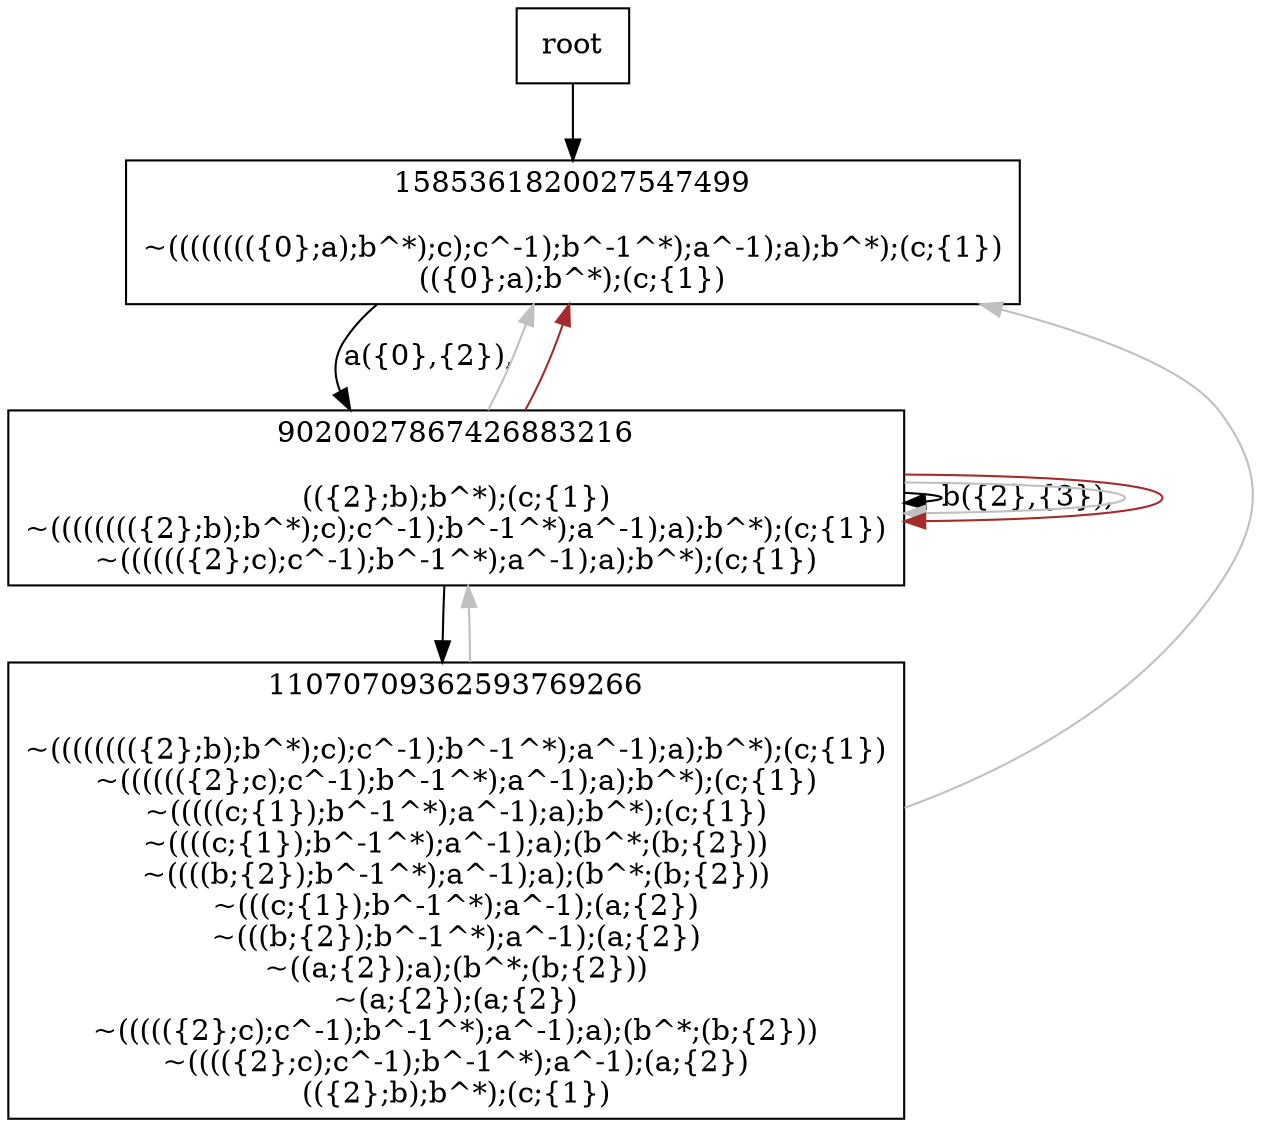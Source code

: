 digraph {
node[shape="box"]
N0x13ae2c1b0[label="1585361820027547499

~(((((((({0};a);b^*);c);c^-1);b^-1^*);a^-1);a);b^*);(c;{1})
(({0};a);b^*);(c;{1})
"];
N0x13ae2c1b0 -> N0x13ae43ba0[label="a({0},{2}), 
"];
N0x13ae43ba0[label="9020027867426883216

(({2};b);b^*);(c;{1})
~(((((((({2};b);b^*);c);c^-1);b^-1^*);a^-1);a);b^*);(c;{1})
~(((((({2};c);c^-1);b^-1^*);a^-1);a);b^*);(c;{1})
"];
N0x13ae43ba0 -> N0x13ae43ba0[label="b({2},{3}), 
"];
N0x13ae43ba0 -> N0x13c20b660[label="
"];
N0x13ae43ba0 -> N0x13ae2c1b0[color="grey"];
N0x13ae43ba0 -> N0x13ae43ba0[color="grey"];
N0x13ae43ba0 -> N0x13ae2c1b0[color="brown"];
N0x13ae43ba0 -> N0x13ae43ba0[color="brown"];
N0x13c20b660[label="11070709362593769266

~(((((((({2};b);b^*);c);c^-1);b^-1^*);a^-1);a);b^*);(c;{1})
~(((((({2};c);c^-1);b^-1^*);a^-1);a);b^*);(c;{1})
~(((((c;{1});b^-1^*);a^-1);a);b^*);(c;{1})
~((((c;{1});b^-1^*);a^-1);a);(b^*;(b;{2}))
~((((b;{2});b^-1^*);a^-1);a);(b^*;(b;{2}))
~(((c;{1});b^-1^*);a^-1);(a;{2})
~(((b;{2});b^-1^*);a^-1);(a;{2})
~((a;{2});a);(b^*;(b;{2}))
~(a;{2});(a;{2})
~((((({2};c);c^-1);b^-1^*);a^-1);a);(b^*;(b;{2}))
~(((({2};c);c^-1);b^-1^*);a^-1);(a;{2})
(({2};b);b^*);(c;{1})
"];
N0x13c20b660 -> N0x13ae2c1b0[color="grey"];
N0x13c20b660 -> N0x13ae43ba0[color="grey"];
root -> N0x13ae2c1b0;
}
